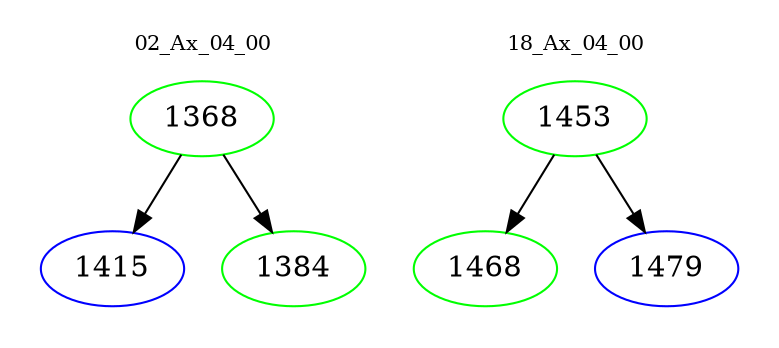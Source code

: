 digraph{
subgraph cluster_0 {
color = white
label = "02_Ax_04_00";
fontsize=10;
T0_1368 [label="1368", color="green"]
T0_1368 -> T0_1415 [color="black"]
T0_1415 [label="1415", color="blue"]
T0_1368 -> T0_1384 [color="black"]
T0_1384 [label="1384", color="green"]
}
subgraph cluster_1 {
color = white
label = "18_Ax_04_00";
fontsize=10;
T1_1453 [label="1453", color="green"]
T1_1453 -> T1_1468 [color="black"]
T1_1468 [label="1468", color="green"]
T1_1453 -> T1_1479 [color="black"]
T1_1479 [label="1479", color="blue"]
}
}
